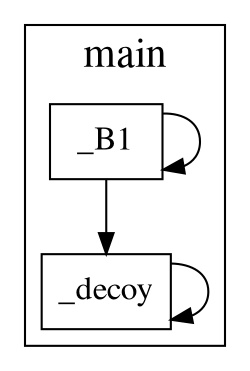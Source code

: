 digraph {
fontname="Times"
fontsize="20"
penwidth=1
node[fontsize="16" shape="box" fontname="Times"]

subgraph cluster_0 {
label = "main"
"_B1" [label="_B1"]

"_decoy" [label="_decoy"]

"_B1" -> "_B1"

"_B1" -> "_decoy"

"_decoy" -> "_decoy"

}}
digraph {
fontname="Times"
fontsize="20"
penwidth=1
node[fontsize="16" shape="box" fontname="Times"]

subgraph cluster_0 {
label = "mod"
"_B1" [label="_B1"]

"_decoy" [label="_decoy"]

"_B1" -> "_B1"

"_B1" -> "_decoy"

"_decoy" -> "_decoy"

}}
digraph {
fontname="Times"
fontsize="20"
penwidth=1
node[fontsize="16" shape="box" fontname="Times"]

subgraph cluster_0 {
label = "gcd"
"_B1" [label="_B1"]

"_decoy" [label="_decoy"]

"else.0" [label="else.0"]

"else.12" [label="else.12"]

"else.7" [label="else.7"]

"endif.0" [label="endif.0"]

"endif.12" [label="endif.12"]

"endif.7" [label="endif.7"]

"then.0" [label="then.0"]

"then.12" [label="then.12"]

"then.7" [label="then.7"]

"_B1" -> "_B1"

"_B1" -> "_decoy"

"_decoy" -> "_decoy"

"else.0" -> "_B1"

"else.0" -> "_decoy"

"else.0" -> "else.0"

"else.12" -> "_B1"

"else.12" -> "_decoy"

"else.12" -> "else.12"

"else.12" -> "else.7"

"else.12" -> "endif.0"

"else.7" -> "_B1"

"else.7" -> "_decoy"

"else.7" -> "else.7"

"else.7" -> "endif.0"

"endif.0" -> "_B1"

"endif.0" -> "_decoy"

"endif.0" -> "endif.0"

"endif.12" -> "_B1"

"endif.12" -> "_decoy"

"endif.12" -> "else.12"

"endif.12" -> "else.7"

"endif.12" -> "endif.0"

"endif.12" -> "endif.12"

"endif.7" -> "_B1"

"endif.7" -> "_decoy"

"endif.7" -> "else.12"

"endif.7" -> "else.7"

"endif.7" -> "endif.0"

"endif.7" -> "endif.12"

"endif.7" -> "endif.7"

"then.0" -> "_B1"

"then.0" -> "_decoy"

"then.0" -> "then.0"

"then.12" -> "_B1"

"then.12" -> "_decoy"

"then.12" -> "else.7"

"then.12" -> "endif.0"

"then.12" -> "then.12"

"then.7" -> "_B1"

"then.7" -> "_decoy"

"then.7" -> "endif.0"

"then.7" -> "then.7"

}}
digraph {
fontname="Times"
fontsize="20"
penwidth=1
node[fontsize="16" shape="box" fontname="Times"]

subgraph cluster_0 {
label = "relative_primes"
"_B1" [label="_B1"]

"_decoy" [label="_decoy"]

"else.7" [label="else.7"]

"endif.7" [label="endif.7"]

"for.body.0" [label="for.body.0"]

"for.cond.0" [label="for.cond.0"]

"for.end.0" [label="for.end.0"]

"then.7" [label="then.7"]

"_B1" -> "_B1"

"_B1" -> "_decoy"

"_decoy" -> "_decoy"

"else.7" -> "_B1"

"else.7" -> "_decoy"

"else.7" -> "else.7"

"else.7" -> "for.body.0"

"else.7" -> "for.cond.0"

"endif.7" -> "_B1"

"endif.7" -> "_decoy"

"endif.7" -> "endif.7"

"endif.7" -> "for.body.0"

"endif.7" -> "for.cond.0"

"for.body.0" -> "_B1"

"for.body.0" -> "_decoy"

"for.body.0" -> "for.body.0"

"for.body.0" -> "for.cond.0"

"for.cond.0" -> "_B1"

"for.cond.0" -> "_decoy"

"for.cond.0" -> "for.cond.0"

"for.end.0" -> "_B1"

"for.end.0" -> "_decoy"

"for.end.0" -> "for.cond.0"

"for.end.0" -> "for.end.0"

"then.7" -> "_B1"

"then.7" -> "_decoy"

"then.7" -> "for.body.0"

"then.7" -> "for.cond.0"

"then.7" -> "then.7"

}}
